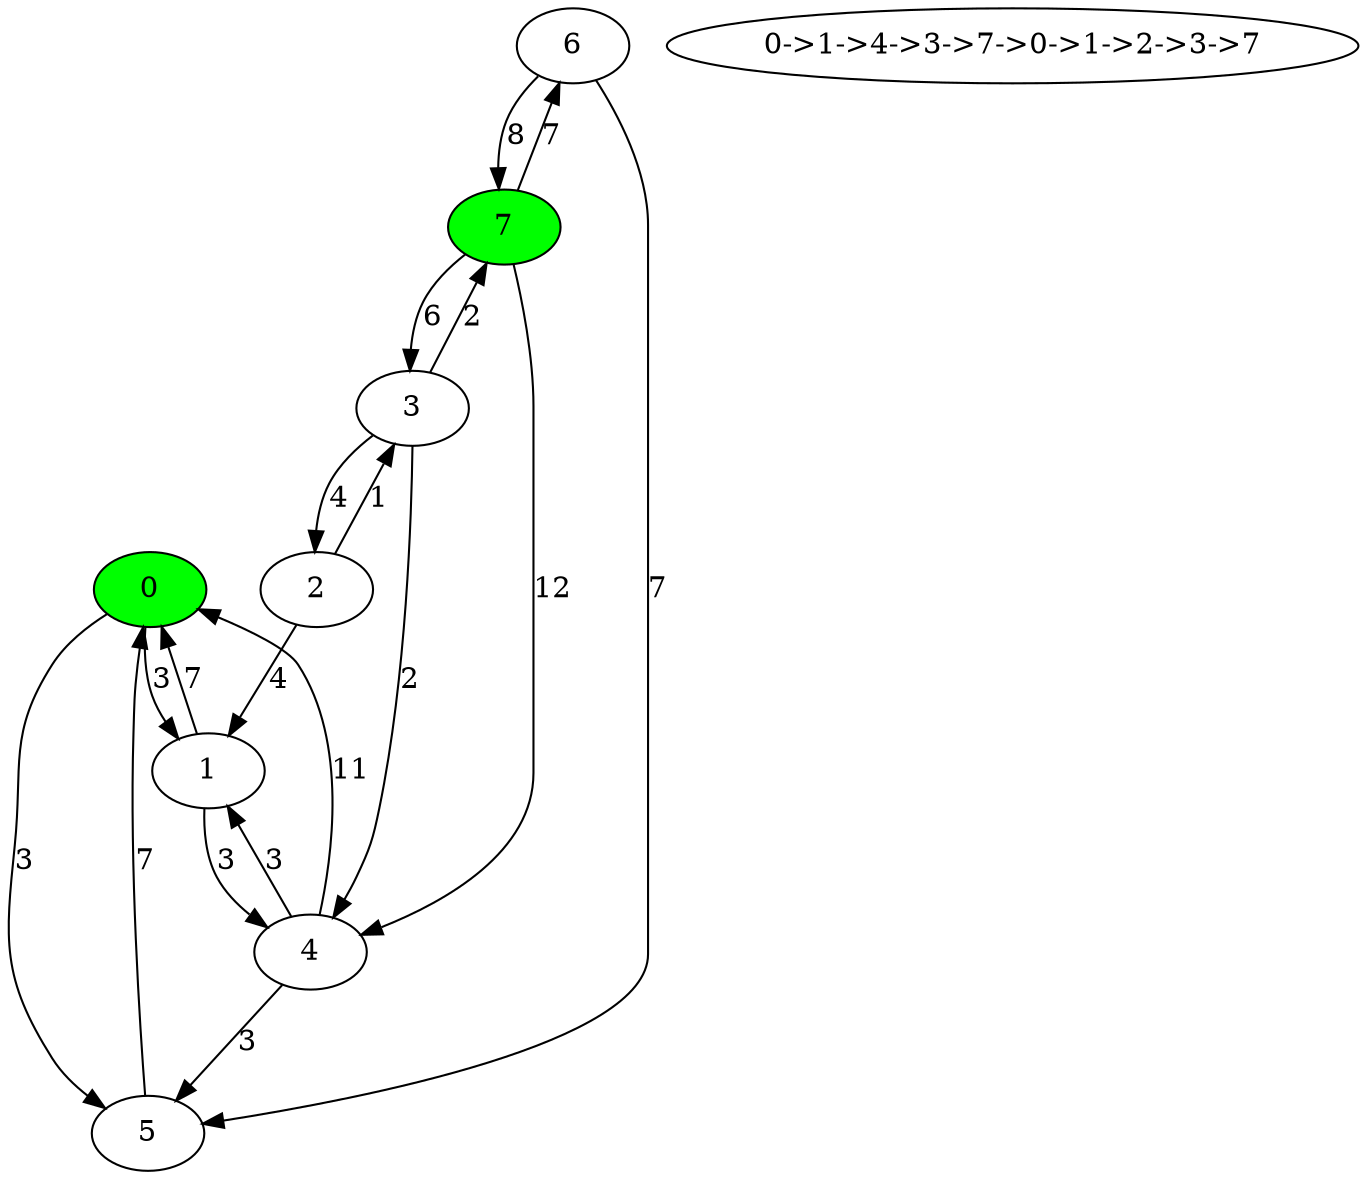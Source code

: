 digraph ResidualGraph {
0 [style=filled, fillcolor=green];
0 -> 1 [label="3"];
0 [style=filled, fillcolor=green];
0 -> 5 [label="3"];
1 -> 0 [label="7"];
1 -> 4 [label="3"];
2 -> 1 [label="4"];
2 -> 3 [label="1"];
3 -> 2 [label="4"];
3 -> 4 [label="2"];
7 [style=filled, fillcolor=green];
3 -> 7 [label="2"];
4 -> 0 [label="11"];
4 -> 1 [label="3"];
4 -> 5 [label="3"];
5 -> 0 [label="7"];
6 -> 5 [label="7"];
7 [style=filled, fillcolor=green];
6 -> 7 [label="8"];
7 -> 3 [label="6"];
7 -> 4 [label="12"];
7 -> 6 [label="7"];
"0->1->4->3->7->0->1->2->3->7";
}
